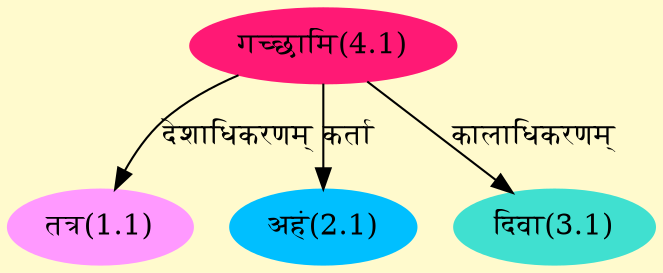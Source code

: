 digraph G{
rankdir=BT;
 compound=true;
 bgcolor="lemonchiffon1";
Node1_1 [style=filled, color="#FF99FF" label = "तत्र(1.1)"]
Node4_1 [style=filled, color="#FF1975" label = "गच्छामि(4.1)"]
Node2_1 [style=filled, color="#00BFFF" label = "अहं(2.1)"]
Node3_1 [style=filled, color="#40E0D0" label = "दिवा(3.1)"]
/* Start of Relations section */

Node1_1 -> Node4_1 [  label="देशाधिकरणम्"  dir="back" ]
Node2_1 -> Node4_1 [  label="कर्ता"  dir="back" ]
Node3_1 -> Node4_1 [  label="कालाधिकरणम्"  dir="back" ]
}
